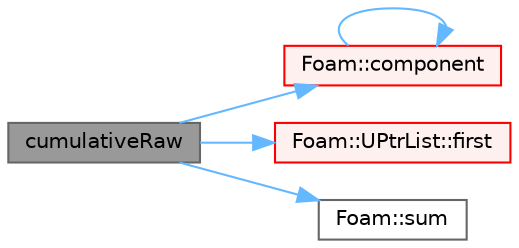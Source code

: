 digraph "cumulativeRaw"
{
 // LATEX_PDF_SIZE
  bgcolor="transparent";
  edge [fontname=Helvetica,fontsize=10,labelfontname=Helvetica,labelfontsize=10];
  node [fontname=Helvetica,fontsize=10,shape=box,height=0.2,width=0.4];
  rankdir="LR";
  Node1 [id="Node000001",label="cumulativeRaw",height=0.2,width=0.4,color="gray40", fillcolor="grey60", style="filled", fontcolor="black",tooltip=" "];
  Node1 -> Node2 [id="edge1_Node000001_Node000002",color="steelblue1",style="solid",tooltip=" "];
  Node2 [id="Node000002",label="Foam::component",height=0.2,width=0.4,color="red", fillcolor="#FFF0F0", style="filled",URL="$namespaceFoam.html#a38788135ad21a6daaf3af2a761b33508",tooltip=" "];
  Node2 -> Node2 [id="edge2_Node000002_Node000002",color="steelblue1",style="solid",tooltip=" "];
  Node1 -> Node4 [id="edge3_Node000001_Node000004",color="steelblue1",style="solid",tooltip=" "];
  Node4 [id="Node000004",label="Foam::UPtrList::first",height=0.2,width=0.4,color="red", fillcolor="#FFF0F0", style="filled",URL="$classFoam_1_1UPtrList.html#a1c9828bc3de9502754d944c95a2ce0d9",tooltip=" "];
  Node1 -> Node6 [id="edge4_Node000001_Node000006",color="steelblue1",style="solid",tooltip=" "];
  Node6 [id="Node000006",label="Foam::sum",height=0.2,width=0.4,color="grey40", fillcolor="white", style="filled",URL="$namespaceFoam.html#a2cd7d5e4cff6c81c1d5cb871bd572b18",tooltip=" "];
}

